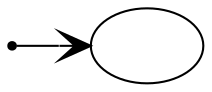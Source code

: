 digraph G {
  rankdir=LR;
  T [shape=point];
  H [label=""];
  T -> H [arrowsize=1.5,arrowhead=vee];
}
